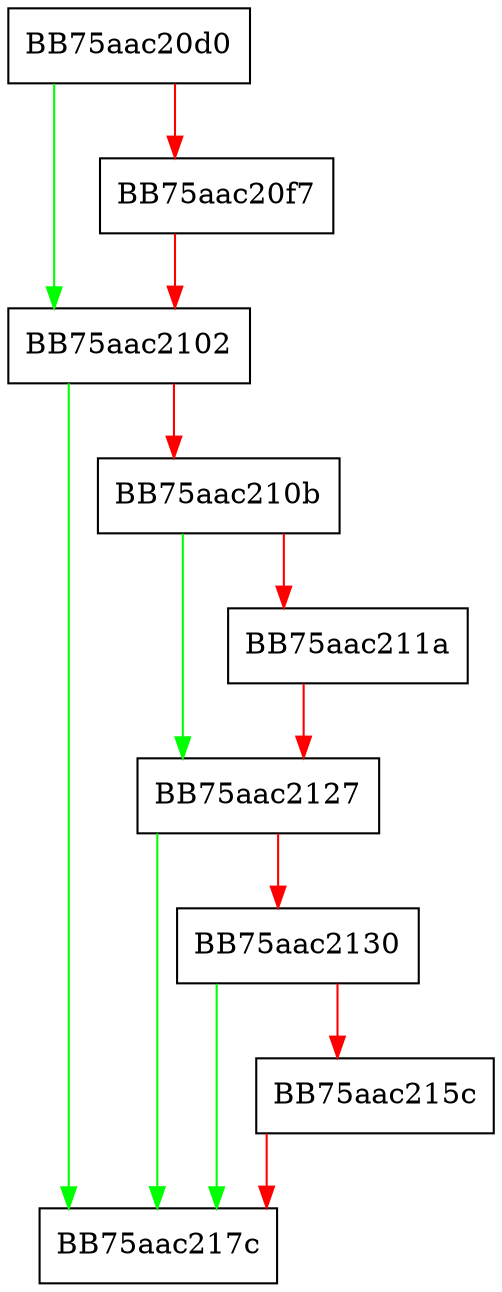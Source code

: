 digraph Init {
  node [shape="box"];
  graph [splines=ortho];
  BB75aac20d0 -> BB75aac2102 [color="green"];
  BB75aac20d0 -> BB75aac20f7 [color="red"];
  BB75aac20f7 -> BB75aac2102 [color="red"];
  BB75aac2102 -> BB75aac217c [color="green"];
  BB75aac2102 -> BB75aac210b [color="red"];
  BB75aac210b -> BB75aac2127 [color="green"];
  BB75aac210b -> BB75aac211a [color="red"];
  BB75aac211a -> BB75aac2127 [color="red"];
  BB75aac2127 -> BB75aac217c [color="green"];
  BB75aac2127 -> BB75aac2130 [color="red"];
  BB75aac2130 -> BB75aac217c [color="green"];
  BB75aac2130 -> BB75aac215c [color="red"];
  BB75aac215c -> BB75aac217c [color="red"];
}